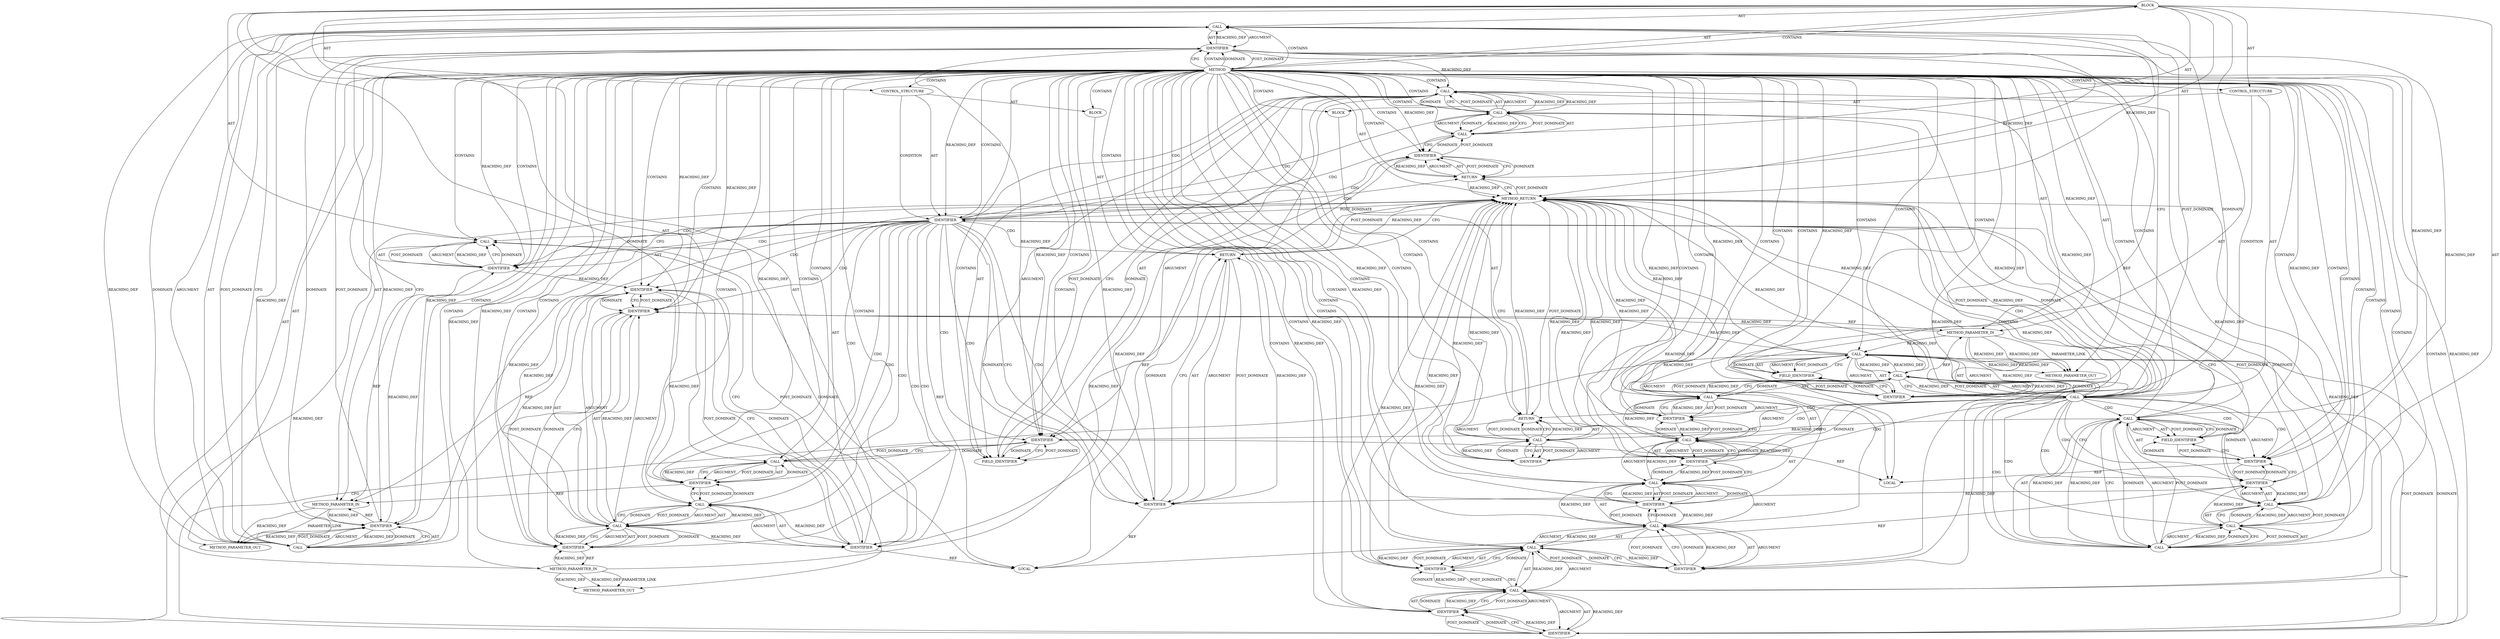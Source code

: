 digraph {
  13996 [label=BLOCK ORDER=4 ARGUMENT_INDEX=-1 CODE="{
	struct tls_context *tls_ctx = tls_get_ctx(sk);
	int ret;

	if (msg->msg_flags & ~(MSG_MORE | MSG_DONTWAIT | MSG_NOSIGNAL |
			       MSG_CMSG_COMPAT | MSG_SPLICE_PAGES | MSG_EOR |
			       MSG_SENDPAGE_NOPOLICY))
		return -EOPNOTSUPP;

	ret = mutex_lock_interruptible(&tls_ctx->tx_lock);
	if (ret)
		return ret;
	lock_sock(sk);
	ret = tls_sw_sendmsg_locked(sk, msg, size);
	release_sock(sk);
	mutex_unlock(&tls_ctx->tx_lock);
	return ret;
}" COLUMN_NUMBER=1 LINE_NUMBER=1227 TYPE_FULL_NAME="void"]
  14050 [label=CALL ORDER=1 ARGUMENT_INDEX=1 CODE="tls_ctx->tx_lock" COLUMN_NUMBER=16 METHOD_FULL_NAME="<operator>.indirectFieldAccess" LINE_NUMBER=1242 TYPE_FULL_NAME="<empty>" DISPATCH_TYPE="STATIC_DISPATCH" SIGNATURE="" NAME="<operator>.indirectFieldAccess"]
  21623 [label=METHOD_PARAMETER_OUT ORDER=2 CODE="struct msghdr *msg" IS_VARIADIC=false COLUMN_NUMBER=37 LINE_NUMBER=1226 TYPE_FULL_NAME="msghdr*" EVALUATION_STRATEGY="BY_VALUE" INDEX=2 NAME="msg"]
  14022 [label=BLOCK ORDER=2 ARGUMENT_INDEX=-1 CODE="<empty>" COLUMN_NUMBER=3 LINE_NUMBER=1234 TYPE_FULL_NAME="void"]
  14030 [label=CALL ORDER=1 ARGUMENT_INDEX=1 CODE="tls_ctx->tx_lock" COLUMN_NUMBER=34 METHOD_FULL_NAME="<operator>.indirectFieldAccess" LINE_NUMBER=1236 TYPE_FULL_NAME="<empty>" DISPATCH_TYPE="STATIC_DISPATCH" SIGNATURE="" NAME="<operator>.indirectFieldAccess"]
  21622 [label=METHOD_PARAMETER_OUT ORDER=1 CODE="struct sock *sk" IS_VARIADIC=false COLUMN_NUMBER=20 LINE_NUMBER=1226 TYPE_FULL_NAME="sock*" EVALUATION_STRATEGY="BY_VALUE" INDEX=1 NAME="sk"]
  14039 [label=IDENTIFIER ORDER=1 ARGUMENT_INDEX=1 CODE="sk" COLUMN_NUMBER=12 LINE_NUMBER=1239 TYPE_FULL_NAME="sock*" NAME="sk"]
  14054 [label=IDENTIFIER ORDER=1 ARGUMENT_INDEX=-1 CODE="ret" COLUMN_NUMBER=9 LINE_NUMBER=1243 TYPE_FULL_NAME="int" NAME="ret"]
  14049 [label=CALL ORDER=1 ARGUMENT_INDEX=1 CODE="&tls_ctx->tx_lock" COLUMN_NUMBER=15 METHOD_FULL_NAME="<operator>.addressOf" LINE_NUMBER=1242 TYPE_FULL_NAME="<empty>" DISPATCH_TYPE="STATIC_DISPATCH" SIGNATURE="" NAME="<operator>.addressOf"]
  14016 [label=IDENTIFIER ORDER=2 ARGUMENT_INDEX=2 CODE="MSG_DONTWAIT" COLUMN_NUMBER=36 LINE_NUMBER=1231 TYPE_FULL_NAME="ANY" NAME="MSG_DONTWAIT"]
  14044 [label=IDENTIFIER ORDER=2 ARGUMENT_INDEX=2 CODE="msg" COLUMN_NUMBER=34 LINE_NUMBER=1240 TYPE_FULL_NAME="msghdr*" NAME="msg"]
  14036 [label=RETURN ORDER=1 ARGUMENT_INDEX=1 CODE="return ret;" COLUMN_NUMBER=3 LINE_NUMBER=1238]
  14035 [label=BLOCK ORDER=2 ARGUMENT_INDEX=-1 CODE="<empty>" COLUMN_NUMBER=3 LINE_NUMBER=1238 TYPE_FULL_NAME="void"]
  13999 [label=IDENTIFIER ORDER=1 ARGUMENT_INDEX=1 CODE="tls_ctx" COLUMN_NUMBER=22 LINE_NUMBER=1228 TYPE_FULL_NAME="tls_context*" NAME="tls_ctx"]
  14002 [label=LOCAL ORDER=3 CODE="int ret" COLUMN_NUMBER=6 LINE_NUMBER=1229 TYPE_FULL_NAME="int" NAME="ret"]
  14025 [label=IDENTIFIER ORDER=1 ARGUMENT_INDEX=1 CODE="EOPNOTSUPP" COLUMN_NUMBER=11 LINE_NUMBER=1234 TYPE_FULL_NAME="ANY" NAME="EOPNOTSUPP"]
  14017 [label=IDENTIFIER ORDER=2 ARGUMENT_INDEX=2 CODE="MSG_NOSIGNAL" COLUMN_NUMBER=51 LINE_NUMBER=1231 TYPE_FULL_NAME="ANY" NAME="MSG_NOSIGNAL"]
  13998 [label=CALL ORDER=2 ARGUMENT_INDEX=-1 CODE="*tls_ctx = tls_get_ctx(sk)" COLUMN_NUMBER=21 METHOD_FULL_NAME="<operator>.assignment" LINE_NUMBER=1228 TYPE_FULL_NAME="<empty>" DISPATCH_TYPE="STATIC_DISPATCH" SIGNATURE="" NAME="<operator>.assignment"]
  14033 [label=CONTROL_STRUCTURE CONTROL_STRUCTURE_TYPE="IF" ORDER=6 PARSER_TYPE_NAME="CASTIfStatement" ARGUMENT_INDEX=-1 CODE="if (ret)" COLUMN_NUMBER=2 LINE_NUMBER=1237]
  14037 [label=IDENTIFIER ORDER=1 ARGUMENT_INDEX=-1 CODE="ret" COLUMN_NUMBER=10 LINE_NUMBER=1238 TYPE_FULL_NAME="int" NAME="ret"]
  14028 [label=CALL ORDER=2 ARGUMENT_INDEX=2 CODE="mutex_lock_interruptible(&tls_ctx->tx_lock)" COLUMN_NUMBER=8 METHOD_FULL_NAME="mutex_lock_interruptible" LINE_NUMBER=1236 TYPE_FULL_NAME="<empty>" DISPATCH_TYPE="STATIC_DISPATCH" SIGNATURE="" NAME="mutex_lock_interruptible"]
  14031 [label=IDENTIFIER ORDER=1 ARGUMENT_INDEX=1 CODE="tls_ctx" COLUMN_NUMBER=34 LINE_NUMBER=1236 TYPE_FULL_NAME="tls_context*" NAME="tls_ctx"]
  21624 [label=METHOD_PARAMETER_OUT ORDER=3 CODE="size_t size" IS_VARIADIC=false COLUMN_NUMBER=57 LINE_NUMBER=1226 TYPE_FULL_NAME="size_t" EVALUATION_STRATEGY="BY_VALUE" INDEX=3 NAME="size"]
  13993 [label=METHOD_PARAMETER_IN ORDER=1 CODE="struct sock *sk" IS_VARIADIC=false COLUMN_NUMBER=20 LINE_NUMBER=1226 TYPE_FULL_NAME="sock*" EVALUATION_STRATEGY="BY_VALUE" INDEX=1 NAME="sk"]
  14023 [label=RETURN ORDER=1 ARGUMENT_INDEX=1 CODE="return -EOPNOTSUPP;" COLUMN_NUMBER=3 LINE_NUMBER=1234]
  14007 [label=FIELD_IDENTIFIER ORDER=2 ARGUMENT_INDEX=2 CODE="msg_flags" COLUMN_NUMBER=6 LINE_NUMBER=1231 CANONICAL_NAME="msg_flags"]
  14014 [label=CALL ORDER=1 ARGUMENT_INDEX=1 CODE="MSG_MORE | MSG_DONTWAIT" COLUMN_NUMBER=25 METHOD_FULL_NAME="<operator>.or" LINE_NUMBER=1231 TYPE_FULL_NAME="<empty>" DISPATCH_TYPE="STATIC_DISPATCH" SIGNATURE="" NAME="<operator>.or"]
  14006 [label=IDENTIFIER ORDER=1 ARGUMENT_INDEX=1 CODE="msg" COLUMN_NUMBER=6 LINE_NUMBER=1231 TYPE_FULL_NAME="msghdr*" NAME="msg"]
  14021 [label=IDENTIFIER ORDER=2 ARGUMENT_INDEX=2 CODE="MSG_SENDPAGE_NOPOLICY" COLUMN_NUMBER=11 LINE_NUMBER=1233 TYPE_FULL_NAME="ANY" NAME="MSG_SENDPAGE_NOPOLICY"]
  14047 [label=IDENTIFIER ORDER=1 ARGUMENT_INDEX=1 CODE="sk" COLUMN_NUMBER=15 LINE_NUMBER=1241 TYPE_FULL_NAME="sock*" NAME="sk"]
  14000 [label=CALL ORDER=2 ARGUMENT_INDEX=2 CODE="tls_get_ctx(sk)" COLUMN_NUMBER=32 METHOD_FULL_NAME="tls_get_ctx" LINE_NUMBER=1228 TYPE_FULL_NAME="<empty>" DISPATCH_TYPE="STATIC_DISPATCH" SIGNATURE="" NAME="tls_get_ctx"]
  14051 [label=IDENTIFIER ORDER=1 ARGUMENT_INDEX=1 CODE="tls_ctx" COLUMN_NUMBER=16 LINE_NUMBER=1242 TYPE_FULL_NAME="tls_context*" NAME="tls_ctx"]
  14001 [label=IDENTIFIER ORDER=1 ARGUMENT_INDEX=1 CODE="sk" COLUMN_NUMBER=44 LINE_NUMBER=1228 TYPE_FULL_NAME="sock*" NAME="sk"]
  14003 [label=CONTROL_STRUCTURE CONTROL_STRUCTURE_TYPE="IF" ORDER=4 PARSER_TYPE_NAME="CASTIfStatement" ARGUMENT_INDEX=-1 CODE="if (msg->msg_flags & ~(MSG_MORE | MSG_DONTWAIT | MSG_NOSIGNAL |
			       MSG_CMSG_COMPAT | MSG_SPLICE_PAGES | MSG_EOR |
			       MSG_SENDPAGE_NOPOLICY))" COLUMN_NUMBER=2 LINE_NUMBER=1231]
  14013 [label=CALL ORDER=1 ARGUMENT_INDEX=1 CODE="MSG_MORE | MSG_DONTWAIT | MSG_NOSIGNAL" COLUMN_NUMBER=25 METHOD_FULL_NAME="<operator>.or" LINE_NUMBER=1231 TYPE_FULL_NAME="<empty>" DISPATCH_TYPE="STATIC_DISPATCH" SIGNATURE="" NAME="<operator>.or"]
  14011 [label=CALL ORDER=1 ARGUMENT_INDEX=1 CODE="MSG_MORE | MSG_DONTWAIT | MSG_NOSIGNAL |
			       MSG_CMSG_COMPAT | MSG_SPLICE_PAGES" COLUMN_NUMBER=25 METHOD_FULL_NAME="<operator>.or" LINE_NUMBER=1231 TYPE_FULL_NAME="<empty>" DISPATCH_TYPE="STATIC_DISPATCH" SIGNATURE="" NAME="<operator>.or"]
  14019 [label=IDENTIFIER ORDER=2 ARGUMENT_INDEX=2 CODE="MSG_SPLICE_PAGES" COLUMN_NUMBER=29 LINE_NUMBER=1232 TYPE_FULL_NAME="ANY" NAME="MSG_SPLICE_PAGES"]
  13994 [label=METHOD_PARAMETER_IN ORDER=2 CODE="struct msghdr *msg" IS_VARIADIC=false COLUMN_NUMBER=37 LINE_NUMBER=1226 TYPE_FULL_NAME="msghdr*" EVALUATION_STRATEGY="BY_VALUE" INDEX=2 NAME="msg"]
  14027 [label=IDENTIFIER ORDER=1 ARGUMENT_INDEX=1 CODE="ret" COLUMN_NUMBER=2 LINE_NUMBER=1236 TYPE_FULL_NAME="int" NAME="ret"]
  14034 [label=IDENTIFIER ORDER=1 ARGUMENT_INDEX=-1 CODE="ret" COLUMN_NUMBER=6 LINE_NUMBER=1237 TYPE_FULL_NAME="int" NAME="ret"]
  14024 [label=CALL ORDER=1 ARGUMENT_INDEX=-1 CODE="-EOPNOTSUPP" COLUMN_NUMBER=10 METHOD_FULL_NAME="<operator>.minus" LINE_NUMBER=1234 TYPE_FULL_NAME="<empty>" DISPATCH_TYPE="STATIC_DISPATCH" SIGNATURE="" NAME="<operator>.minus"]
  14042 [label=CALL ORDER=2 ARGUMENT_INDEX=2 CODE="tls_sw_sendmsg_locked(sk, msg, size)" COLUMN_NUMBER=8 METHOD_FULL_NAME="tls_sw_sendmsg_locked" LINE_NUMBER=1240 TYPE_FULL_NAME="<empty>" DISPATCH_TYPE="STATIC_DISPATCH" SIGNATURE="" NAME="tls_sw_sendmsg_locked"]
  14053 [label=RETURN ORDER=11 ARGUMENT_INDEX=-1 CODE="return ret;" COLUMN_NUMBER=2 LINE_NUMBER=1243]
  14048 [label=CALL ORDER=10 ARGUMENT_INDEX=-1 CODE="mutex_unlock(&tls_ctx->tx_lock)" COLUMN_NUMBER=2 METHOD_FULL_NAME="mutex_unlock" LINE_NUMBER=1242 TYPE_FULL_NAME="<empty>" DISPATCH_TYPE="STATIC_DISPATCH" SIGNATURE="" NAME="mutex_unlock"]
  13995 [label=METHOD_PARAMETER_IN ORDER=3 CODE="size_t size" IS_VARIADIC=false COLUMN_NUMBER=57 LINE_NUMBER=1226 TYPE_FULL_NAME="size_t" EVALUATION_STRATEGY="BY_VALUE" INDEX=3 NAME="size"]
  14018 [label=IDENTIFIER ORDER=2 ARGUMENT_INDEX=2 CODE="MSG_CMSG_COMPAT" COLUMN_NUMBER=11 LINE_NUMBER=1232 TYPE_FULL_NAME="ANY" NAME="MSG_CMSG_COMPAT"]
  14026 [label=CALL ORDER=5 ARGUMENT_INDEX=-1 CODE="ret = mutex_lock_interruptible(&tls_ctx->tx_lock)" COLUMN_NUMBER=2 METHOD_FULL_NAME="<operator>.assignment" LINE_NUMBER=1236 TYPE_FULL_NAME="<empty>" DISPATCH_TYPE="STATIC_DISPATCH" SIGNATURE="" NAME="<operator>.assignment"]
  14045 [label=IDENTIFIER ORDER=3 ARGUMENT_INDEX=3 CODE="size" COLUMN_NUMBER=39 LINE_NUMBER=1240 TYPE_FULL_NAME="size_t" NAME="size"]
  14055 [label=METHOD_RETURN ORDER=5 CODE="RET" COLUMN_NUMBER=1 LINE_NUMBER=1226 TYPE_FULL_NAME="int" EVALUATION_STRATEGY="BY_VALUE"]
  14020 [label=IDENTIFIER ORDER=2 ARGUMENT_INDEX=2 CODE="MSG_EOR" COLUMN_NUMBER=48 LINE_NUMBER=1232 TYPE_FULL_NAME="ANY" NAME="MSG_EOR"]
  14041 [label=IDENTIFIER ORDER=1 ARGUMENT_INDEX=1 CODE="ret" COLUMN_NUMBER=2 LINE_NUMBER=1240 TYPE_FULL_NAME="int" NAME="ret"]
  14004 [label=CALL ORDER=1 ARGUMENT_INDEX=-1 CODE="msg->msg_flags & ~(MSG_MORE | MSG_DONTWAIT | MSG_NOSIGNAL |
			       MSG_CMSG_COMPAT | MSG_SPLICE_PAGES | MSG_EOR |
			       MSG_SENDPAGE_NOPOLICY)" COLUMN_NUMBER=6 METHOD_FULL_NAME="<operator>.and" LINE_NUMBER=1231 TYPE_FULL_NAME="<empty>" DISPATCH_TYPE="STATIC_DISPATCH" SIGNATURE="" NAME="<operator>.and"]
  14040 [label=CALL ORDER=8 ARGUMENT_INDEX=-1 CODE="ret = tls_sw_sendmsg_locked(sk, msg, size)" COLUMN_NUMBER=2 METHOD_FULL_NAME="<operator>.assignment" LINE_NUMBER=1240 TYPE_FULL_NAME="<empty>" DISPATCH_TYPE="STATIC_DISPATCH" SIGNATURE="" NAME="<operator>.assignment"]
  14046 [label=CALL ORDER=9 ARGUMENT_INDEX=-1 CODE="release_sock(sk)" COLUMN_NUMBER=2 METHOD_FULL_NAME="release_sock" LINE_NUMBER=1241 TYPE_FULL_NAME="<empty>" DISPATCH_TYPE="STATIC_DISPATCH" SIGNATURE="" NAME="release_sock"]
  14015 [label=IDENTIFIER ORDER=1 ARGUMENT_INDEX=1 CODE="MSG_MORE" COLUMN_NUMBER=25 LINE_NUMBER=1231 TYPE_FULL_NAME="ANY" NAME="MSG_MORE"]
  14043 [label=IDENTIFIER ORDER=1 ARGUMENT_INDEX=1 CODE="sk" COLUMN_NUMBER=30 LINE_NUMBER=1240 TYPE_FULL_NAME="sock*" NAME="sk"]
  13992 [label=METHOD COLUMN_NUMBER=1 LINE_NUMBER=1226 COLUMN_NUMBER_END=1 IS_EXTERNAL=false SIGNATURE="int tls_sw_sendmsg (sock*,msghdr*,size_t)" NAME="tls_sw_sendmsg" AST_PARENT_TYPE="TYPE_DECL" AST_PARENT_FULL_NAME="tls_sw.c:<global>" ORDER=28 CODE="int tls_sw_sendmsg(struct sock *sk, struct msghdr *msg, size_t size)
{
	struct tls_context *tls_ctx = tls_get_ctx(sk);
	int ret;

	if (msg->msg_flags & ~(MSG_MORE | MSG_DONTWAIT | MSG_NOSIGNAL |
			       MSG_CMSG_COMPAT | MSG_SPLICE_PAGES | MSG_EOR |
			       MSG_SENDPAGE_NOPOLICY))
		return -EOPNOTSUPP;

	ret = mutex_lock_interruptible(&tls_ctx->tx_lock);
	if (ret)
		return ret;
	lock_sock(sk);
	ret = tls_sw_sendmsg_locked(sk, msg, size);
	release_sock(sk);
	mutex_unlock(&tls_ctx->tx_lock);
	return ret;
}" FULL_NAME="tls_sw_sendmsg" LINE_NUMBER_END=1244 FILENAME="tls_sw.c"]
  14005 [label=CALL ORDER=1 ARGUMENT_INDEX=1 CODE="msg->msg_flags" COLUMN_NUMBER=6 METHOD_FULL_NAME="<operator>.indirectFieldAccess" LINE_NUMBER=1231 TYPE_FULL_NAME="<empty>" DISPATCH_TYPE="STATIC_DISPATCH" SIGNATURE="" NAME="<operator>.indirectFieldAccess"]
  14008 [label=CALL ORDER=2 ARGUMENT_INDEX=2 CODE="~(MSG_MORE | MSG_DONTWAIT | MSG_NOSIGNAL |
			       MSG_CMSG_COMPAT | MSG_SPLICE_PAGES | MSG_EOR |
			       MSG_SENDPAGE_NOPOLICY)" COLUMN_NUMBER=23 METHOD_FULL_NAME="<operator>.not" LINE_NUMBER=1231 TYPE_FULL_NAME="<empty>" DISPATCH_TYPE="STATIC_DISPATCH" SIGNATURE="" NAME="<operator>.not"]
  13997 [label=LOCAL ORDER=1 CODE="struct tls_context* tls_ctx" COLUMN_NUMBER=21 LINE_NUMBER=1228 TYPE_FULL_NAME="tls_context*" NAME="tls_ctx"]
  14009 [label=CALL ORDER=1 ARGUMENT_INDEX=1 CODE="MSG_MORE | MSG_DONTWAIT | MSG_NOSIGNAL |
			       MSG_CMSG_COMPAT | MSG_SPLICE_PAGES | MSG_EOR |
			       MSG_SENDPAGE_NOPOLICY" COLUMN_NUMBER=25 METHOD_FULL_NAME="<operator>.or" LINE_NUMBER=1231 TYPE_FULL_NAME="<empty>" DISPATCH_TYPE="STATIC_DISPATCH" SIGNATURE="" NAME="<operator>.or"]
  14052 [label=FIELD_IDENTIFIER ORDER=2 ARGUMENT_INDEX=2 CODE="tx_lock" COLUMN_NUMBER=16 LINE_NUMBER=1242 CANONICAL_NAME="tx_lock"]
  14029 [label=CALL ORDER=1 ARGUMENT_INDEX=1 CODE="&tls_ctx->tx_lock" COLUMN_NUMBER=33 METHOD_FULL_NAME="<operator>.addressOf" LINE_NUMBER=1236 TYPE_FULL_NAME="<empty>" DISPATCH_TYPE="STATIC_DISPATCH" SIGNATURE="" NAME="<operator>.addressOf"]
  14012 [label=CALL ORDER=1 ARGUMENT_INDEX=1 CODE="MSG_MORE | MSG_DONTWAIT | MSG_NOSIGNAL |
			       MSG_CMSG_COMPAT" COLUMN_NUMBER=25 METHOD_FULL_NAME="<operator>.or" LINE_NUMBER=1231 TYPE_FULL_NAME="<empty>" DISPATCH_TYPE="STATIC_DISPATCH" SIGNATURE="" NAME="<operator>.or"]
  14038 [label=CALL ORDER=7 ARGUMENT_INDEX=-1 CODE="lock_sock(sk)" COLUMN_NUMBER=2 METHOD_FULL_NAME="lock_sock" LINE_NUMBER=1239 TYPE_FULL_NAME="<empty>" DISPATCH_TYPE="STATIC_DISPATCH" SIGNATURE="" NAME="lock_sock"]
  14010 [label=CALL ORDER=1 ARGUMENT_INDEX=1 CODE="MSG_MORE | MSG_DONTWAIT | MSG_NOSIGNAL |
			       MSG_CMSG_COMPAT | MSG_SPLICE_PAGES | MSG_EOR" COLUMN_NUMBER=25 METHOD_FULL_NAME="<operator>.or" LINE_NUMBER=1231 TYPE_FULL_NAME="<empty>" DISPATCH_TYPE="STATIC_DISPATCH" SIGNATURE="" NAME="<operator>.or"]
  14032 [label=FIELD_IDENTIFIER ORDER=2 ARGUMENT_INDEX=2 CODE="tx_lock" COLUMN_NUMBER=34 LINE_NUMBER=1236 CANONICAL_NAME="tx_lock"]
  14026 -> 14028 [label=AST ]
  14004 -> 14023 [label=CDG ]
  14005 -> 14004 [label=REACHING_DEF VARIABLE="msg->msg_flags"]
  13999 -> 13997 [label=REF ]
  13992 -> 14034 [label=CONTAINS ]
  14039 -> 14038 [label=REACHING_DEF VARIABLE="sk"]
  14046 -> 14047 [label=ARGUMENT ]
  13992 -> 13994 [label=REACHING_DEF VARIABLE=""]
  14012 -> 14013 [label=ARGUMENT ]
  14026 -> 14034 [label=DOMINATE ]
  14004 -> 14025 [label=CFG ]
  14045 -> 14042 [label=DOMINATE ]
  14030 -> 14029 [label=REACHING_DEF VARIABLE="tls_ctx->tx_lock"]
  14030 -> 14029 [label=REACHING_DEF VARIABLE="tls_ctx->tx_lock"]
  13999 -> 14030 [label=REACHING_DEF VARIABLE="tls_ctx"]
  14055 -> 14004 [label=POST_DOMINATE ]
  14033 -> 14034 [label=CONDITION ]
  14012 -> 14011 [label=REACHING_DEF VARIABLE="MSG_MORE | MSG_DONTWAIT | MSG_NOSIGNAL |
			       MSG_CMSG_COMPAT"]
  13992 -> 14047 [label=REACHING_DEF VARIABLE=""]
  14047 -> 14040 [label=POST_DOMINATE ]
  14037 -> 14036 [label=REACHING_DEF VARIABLE="ret"]
  14045 -> 13995 [label=REF ]
  13992 -> 14006 [label=CONTAINS ]
  13992 -> 14042 [label=CONTAINS ]
  14014 -> 14015 [label=ARGUMENT ]
  14023 -> 14024 [label=AST ]
  14041 -> 14043 [label=CFG ]
  13992 -> 14044 [label=CONTAINS ]
  14042 -> 14043 [label=AST ]
  14008 -> 14005 [label=REACHING_DEF VARIABLE="~(MSG_MORE | MSG_DONTWAIT | MSG_NOSIGNAL |
			       MSG_CMSG_COMPAT | MSG_SPLICE_PAGES | MSG_EOR |
			       MSG_SENDPAGE_NOPOLICY)"]
  14018 -> 14055 [label=REACHING_DEF VARIABLE="MSG_CMSG_COMPAT"]
  14034 -> 14054 [label=CDG ]
  13998 -> 13999 [label=ARGUMENT ]
  14030 -> 14032 [label=ARGUMENT ]
  13999 -> 13992 [label=POST_DOMINATE ]
  14004 -> 14024 [label=CDG ]
  14041 -> 14054 [label=REACHING_DEF VARIABLE="ret"]
  14010 -> 14055 [label=REACHING_DEF VARIABLE="MSG_MORE | MSG_DONTWAIT | MSG_NOSIGNAL |
			       MSG_CMSG_COMPAT | MSG_SPLICE_PAGES | MSG_EOR"]
  14053 -> 14054 [label=ARGUMENT ]
  14010 -> 14020 [label=AST ]
  14042 -> 14045 [label=ARGUMENT ]
  14012 -> 14013 [label=AST ]
  14027 -> 14002 [label=REF ]
  14004 -> 14055 [label=REACHING_DEF VARIABLE="msg->msg_flags & ~(MSG_MORE | MSG_DONTWAIT | MSG_NOSIGNAL |
			       MSG_CMSG_COMPAT | MSG_SPLICE_PAGES | MSG_EOR |
			       MSG_SENDPAGE_NOPOLICY)"]
  14030 -> 14031 [label=AST ]
  13992 -> 14048 [label=CONTAINS ]
  14034 -> 14048 [label=CDG ]
  14003 -> 14004 [label=CONDITION ]
  13996 -> 13998 [label=AST ]
  14000 -> 13999 [label=REACHING_DEF VARIABLE="tls_get_ctx(sk)"]
  14030 -> 14031 [label=ARGUMENT ]
  14009 -> 14055 [label=REACHING_DEF VARIABLE="MSG_MORE | MSG_DONTWAIT | MSG_NOSIGNAL |
			       MSG_CMSG_COMPAT | MSG_SPLICE_PAGES | MSG_EOR |
			       MSG_SENDPAGE_NOPOLICY"]
  14005 -> 14006 [label=ARGUMENT ]
  14010 -> 14021 [label=CFG ]
  13992 -> 14018 [label=REACHING_DEF VARIABLE=""]
  13992 -> 14037 [label=CONTAINS ]
  14028 -> 14029 [label=POST_DOMINATE ]
  14024 -> 14023 [label=DOMINATE ]
  14045 -> 14042 [label=REACHING_DEF VARIABLE="size"]
  14004 -> 14025 [label=DOMINATE ]
  14004 -> 14055 [label=DOMINATE ]
  14017 -> 14013 [label=CFG ]
  13992 -> 14015 [label=CONTAINS ]
  14001 -> 14000 [label=CFG ]
  14019 -> 14012 [label=REACHING_DEF VARIABLE="MSG_SPLICE_PAGES"]
  14043 -> 14044 [label=DOMINATE ]
  13992 -> 14040 [label=CONTAINS ]
  14005 -> 14015 [label=CFG ]
  13994 -> 14005 [label=REACHING_DEF VARIABLE="msg"]
  14027 -> 14037 [label=REACHING_DEF VARIABLE="ret"]
  14034 -> 14041 [label=CDG ]
  14030 -> 14051 [label=REACHING_DEF VARIABLE="tls_ctx->tx_lock"]
  14019 -> 14055 [label=REACHING_DEF VARIABLE="MSG_SPLICE_PAGES"]
  14024 -> 14055 [label=REACHING_DEF VARIABLE="-EOPNOTSUPP"]
  13992 -> 14019 [label=CONTAINS ]
  13992 -> 14031 [label=REACHING_DEF VARIABLE=""]
  14024 -> 14023 [label=CFG ]
  14046 -> 14051 [label=CFG ]
  14008 -> 14004 [label=DOMINATE ]
  13996 -> 14053 [label=AST ]
  14003 -> 14022 [label=AST ]
  14001 -> 21622 [label=REACHING_DEF VARIABLE="sk"]
  13992 -> 14003 [label=CONTAINS ]
  14000 -> 14001 [label=AST ]
  14053 -> 14055 [label=REACHING_DEF VARIABLE="<RET>"]
  14049 -> 14050 [label=POST_DOMINATE ]
  14034 -> 14002 [label=REF ]
  14016 -> 14055 [label=REACHING_DEF VARIABLE="MSG_DONTWAIT"]
  14037 -> 14036 [label=DOMINATE ]
  14055 -> 14023 [label=POST_DOMINATE ]
  14017 -> 14014 [label=REACHING_DEF VARIABLE="MSG_NOSIGNAL"]
  13999 -> 14001 [label=CFG ]
  14021 -> 14010 [label=REACHING_DEF VARIABLE="MSG_SENDPAGE_NOPOLICY"]
  13992 -> 13999 [label=CFG ]
  14026 -> 14034 [label=CFG ]
  14050 -> 14049 [label=REACHING_DEF VARIABLE="tls_ctx->tx_lock"]
  14050 -> 14049 [label=REACHING_DEF VARIABLE="tls_ctx->tx_lock"]
  13992 -> 14020 [label=REACHING_DEF VARIABLE=""]
  14011 -> 14019 [label=AST ]
  13992 -> 14001 [label=REACHING_DEF VARIABLE=""]
  14034 -> 14037 [label=DOMINATE ]
  14008 -> 14009 [label=AST ]
  13992 -> 14053 [label=CONTAINS ]
  14009 -> 14010 [label=ARGUMENT ]
  14004 -> 14025 [label=CDG ]
  14034 -> 14053 [label=CDG ]
  14018 -> 14013 [label=REACHING_DEF VARIABLE="MSG_CMSG_COMPAT"]
  14049 -> 14050 [label=AST ]
  14026 -> 14027 [label=ARGUMENT ]
  14000 -> 14001 [label=POST_DOMINATE ]
  14010 -> 14009 [label=REACHING_DEF VARIABLE="MSG_MORE | MSG_DONTWAIT | MSG_NOSIGNAL |
			       MSG_CMSG_COMPAT | MSG_SPLICE_PAGES | MSG_EOR"]
  14042 -> 14040 [label=REACHING_DEF VARIABLE="tls_sw_sendmsg_locked(sk, msg, size)"]
  14008 -> 14004 [label=REACHING_DEF VARIABLE="~(MSG_MORE | MSG_DONTWAIT | MSG_NOSIGNAL |
			       MSG_CMSG_COMPAT | MSG_SPLICE_PAGES | MSG_EOR |
			       MSG_SENDPAGE_NOPOLICY)"]
  14040 -> 14042 [label=POST_DOMINATE ]
  14053 -> 14054 [label=AST ]
  13996 -> 14046 [label=AST ]
  13992 -> 14006 [label=REACHING_DEF VARIABLE=""]
  13992 -> 14028 [label=CONTAINS ]
  14001 -> 13993 [label=REF ]
  14034 -> 14051 [label=CDG ]
  13992 -> 14009 [label=CONTAINS ]
  14040 -> 14041 [label=AST ]
  14044 -> 14043 [label=POST_DOMINATE ]
  14050 -> 14049 [label=DOMINATE ]
  14034 -> 14043 [label=CDG ]
  14017 -> 14013 [label=DOMINATE ]
  14015 -> 14016 [label=DOMINATE ]
  13992 -> 13995 [label=AST ]
  13993 -> 14001 [label=REACHING_DEF VARIABLE="sk"]
  14027 -> 14026 [label=REACHING_DEF VARIABLE="ret"]
  14038 -> 14041 [label=DOMINATE ]
  14026 -> 14028 [label=ARGUMENT ]
  14034 -> 14037 [label=CFG ]
  14034 -> 14026 [label=POST_DOMINATE ]
  13992 -> 14014 [label=CONTAINS ]
  14005 -> 14007 [label=AST ]
  13992 -> 14043 [label=CONTAINS ]
  13992 -> 14046 [label=CONTAINS ]
  14034 -> 14036 [label=CDG ]
  13992 -> 14016 [label=CONTAINS ]
  14046 -> 14051 [label=DOMINATE ]
  13992 -> 14039 [label=REACHING_DEF VARIABLE=""]
  14036 -> 14037 [label=AST ]
  14038 -> 14041 [label=CFG ]
  14020 -> 14011 [label=REACHING_DEF VARIABLE="MSG_EOR"]
  14030 -> 14050 [label=REACHING_DEF VARIABLE="tls_ctx->tx_lock"]
  13999 -> 14051 [label=REACHING_DEF VARIABLE="tls_ctx"]
  14048 -> 14054 [label=CFG ]
  14039 -> 14038 [label=CFG ]
  14051 -> 14046 [label=POST_DOMINATE ]
  14032 -> 14030 [label=CFG ]
  14049 -> 14050 [label=ARGUMENT ]
  14000 -> 14055 [label=REACHING_DEF VARIABLE="tls_get_ctx(sk)"]
  14040 -> 14042 [label=ARGUMENT ]
  14034 -> 14046 [label=CDG ]
  14034 -> 14044 [label=CDG ]
  13996 -> 14040 [label=AST ]
  14012 -> 14018 [label=AST ]
  14000 -> 13998 [label=CFG ]
  14012 -> 14018 [label=ARGUMENT ]
  13992 -> 14029 [label=CONTAINS ]
  14004 -> 14005 [label=AST ]
  14012 -> 14018 [label=POST_DOMINATE ]
  14013 -> 14018 [label=DOMINATE ]
  14004 -> 14026 [label=CDG ]
  14042 -> 14045 [label=AST ]
  14030 -> 14029 [label=CFG ]
  14043 -> 14041 [label=POST_DOMINATE ]
  13992 -> 14008 [label=CONTAINS ]
  14045 -> 14042 [label=CFG ]
  14014 -> 14017 [label=CFG ]
  14054 -> 14002 [label=REF ]
  14021 -> 14010 [label=POST_DOMINATE ]
  14008 -> 14009 [label=ARGUMENT ]
  14016 -> 14015 [label=REACHING_DEF VARIABLE="MSG_DONTWAIT"]
  13992 -> 14033 [label=CONTAINS ]
  14020 -> 14010 [label=CFG ]
  14016 -> 14014 [label=DOMINATE ]
  13992 -> 14017 [label=REACHING_DEF VARIABLE=""]
  14004 -> 14008 [label=POST_DOMINATE ]
  13999 -> 13998 [label=REACHING_DEF VARIABLE="tls_ctx"]
  13992 -> 14054 [label=REACHING_DEF VARIABLE=""]
  13992 -> 13998 [label=CONTAINS ]
  14042 -> 14044 [label=ARGUMENT ]
  14010 -> 14011 [label=AST ]
  14047 -> 14046 [label=DOMINATE ]
  14001 -> 14039 [label=REACHING_DEF VARIABLE="sk"]
  14023 -> 14055 [label=CFG ]
  14040 -> 14041 [label=ARGUMENT ]
  13992 -> 14044 [label=REACHING_DEF VARIABLE=""]
  14007 -> 14005 [label=CFG ]
  14034 -> 14040 [label=CDG ]
  14031 -> 14032 [label=CFG ]
  14014 -> 14016 [label=POST_DOMINATE ]
  14000 -> 13998 [label=REACHING_DEF VARIABLE="tls_get_ctx(sk)"]
  14004 -> 14027 [label=CFG ]
  14005 -> 21623 [label=REACHING_DEF VARIABLE="msg->msg_flags"]
  13992 -> 13999 [label=CONTAINS ]
  14020 -> 14010 [label=DOMINATE ]
  13995 -> 14045 [label=REACHING_DEF VARIABLE="size"]
  14006 -> 13994 [label=REF ]
  14041 -> 14040 [label=REACHING_DEF VARIABLE="ret"]
  14012 -> 14055 [label=REACHING_DEF VARIABLE="MSG_MORE | MSG_DONTWAIT | MSG_NOSIGNAL |
			       MSG_CMSG_COMPAT"]
  14004 -> 14008 [label=AST ]
  14050 -> 14049 [label=CFG ]
  14020 -> 14011 [label=POST_DOMINATE ]
  14034 -> 14039 [label=DOMINATE ]
  14009 -> 14008 [label=REACHING_DEF VARIABLE="MSG_MORE | MSG_DONTWAIT | MSG_NOSIGNAL |
			       MSG_CMSG_COMPAT | MSG_SPLICE_PAGES | MSG_EOR |
			       MSG_SENDPAGE_NOPOLICY"]
  14025 -> 14024 [label=REACHING_DEF VARIABLE="EOPNOTSUPP"]
  14019 -> 14012 [label=POST_DOMINATE ]
  14055 -> 14053 [label=POST_DOMINATE ]
  14019 -> 14011 [label=DOMINATE ]
  14004 -> 14031 [label=CDG ]
  13992 -> 13999 [label=DOMINATE ]
  14051 -> 14052 [label=DOMINATE ]
  14028 -> 14026 [label=CFG ]
  14025 -> 14055 [label=REACHING_DEF VARIABLE="EOPNOTSUPP"]
  13992 -> 14026 [label=CONTAINS ]
  13994 -> 14055 [label=REACHING_DEF VARIABLE="msg"]
  14021 -> 14009 [label=DOMINATE ]
  14052 -> 14050 [label=CFG ]
  13992 -> 14049 [label=CONTAINS ]
  13999 -> 14055 [label=REACHING_DEF VARIABLE="tls_ctx"]
  14043 -> 14042 [label=REACHING_DEF VARIABLE="sk"]
  13992 -> 14022 [label=CONTAINS ]
  14034 -> 14049 [label=CDG ]
  14042 -> 14045 [label=POST_DOMINATE ]
  13994 -> 21623 [label=PARAMETER_LINK ]
  14004 -> 14028 [label=CDG ]
  14014 -> 14017 [label=DOMINATE ]
  13995 -> 21624 [label=REACHING_DEF VARIABLE="size"]
  13995 -> 21624 [label=REACHING_DEF VARIABLE="size"]
  14033 -> 14035 [label=AST ]
  13992 -> 14036 [label=CONTAINS ]
  13992 -> 14039 [label=CONTAINS ]
  13996 -> 14048 [label=AST ]
  14050 -> 14052 [label=AST ]
  14055 -> 14034 [label=POST_DOMINATE ]
  14018 -> 14012 [label=CFG ]
  14007 -> 14006 [label=POST_DOMINATE ]
  13992 -> 14020 [label=CONTAINS ]
  13992 -> 14013 [label=CONTAINS ]
  14043 -> 14047 [label=REACHING_DEF VARIABLE="sk"]
  13992 -> 14023 [label=CONTAINS ]
  14001 -> 13999 [label=POST_DOMINATE ]
  14015 -> 14016 [label=CFG ]
  14018 -> 14012 [label=DOMINATE ]
  13992 -> 14051 [label=CONTAINS ]
  14023 -> 14024 [label=ARGUMENT ]
  14036 -> 14037 [label=ARGUMENT ]
  14018 -> 14013 [label=POST_DOMINATE ]
  13999 -> 14031 [label=REACHING_DEF VARIABLE="tls_ctx"]
  14029 -> 14028 [label=REACHING_DEF VARIABLE="&tls_ctx->tx_lock"]
  13996 -> 13997 [label=AST ]
  14050 -> 14052 [label=ARGUMENT ]
  14008 -> 14009 [label=POST_DOMINATE ]
  14031 -> 14032 [label=DOMINATE ]
  14037 -> 14036 [label=CFG ]
  13992 -> 14010 [label=CONTAINS ]
  14009 -> 14010 [label=AST ]
  14034 -> 14039 [label=CFG ]
  13992 -> 14025 [label=REACHING_DEF VARIABLE=""]
  14005 -> 14015 [label=DOMINATE ]
  14017 -> 14014 [label=POST_DOMINATE ]
  14011 -> 14010 [label=REACHING_DEF VARIABLE="MSG_MORE | MSG_DONTWAIT | MSG_NOSIGNAL |
			       MSG_CMSG_COMPAT | MSG_SPLICE_PAGES"]
  14042 -> 14043 [label=ARGUMENT ]
  14036 -> 14055 [label=CFG ]
  14014 -> 14016 [label=ARGUMENT ]
  14054 -> 14048 [label=POST_DOMINATE ]
  14013 -> 14012 [label=REACHING_DEF VARIABLE="MSG_MORE | MSG_DONTWAIT | MSG_NOSIGNAL"]
  14054 -> 14053 [label=CFG ]
  14025 -> 14024 [label=DOMINATE ]
  14053 -> 14054 [label=POST_DOMINATE ]
  14019 -> 14011 [label=CFG ]
  13998 -> 14006 [label=DOMINATE ]
  14028 -> 14029 [label=AST ]
  13992 -> 13995 [label=REACHING_DEF VARIABLE=""]
  14014 -> 14055 [label=REACHING_DEF VARIABLE="MSG_MORE | MSG_DONTWAIT"]
  13992 -> 14032 [label=CONTAINS ]
  13993 -> 21622 [label=REACHING_DEF VARIABLE="sk"]
  14006 -> 13998 [label=POST_DOMINATE ]
  14001 -> 14055 [label=REACHING_DEF VARIABLE="sk"]
  13992 -> 14007 [label=CONTAINS ]
  14054 -> 14053 [label=DOMINATE ]
  14034 -> 14039 [label=CDG ]
  14009 -> 14008 [label=CFG ]
  13999 -> 14001 [label=DOMINATE ]
  14009 -> 14021 [label=AST ]
  14004 -> 14030 [label=CDG ]
  14046 -> 14047 [label=POST_DOMINATE ]
  13992 -> 14054 [label=CONTAINS ]
  13992 -> 14035 [label=CONTAINS ]
  14010 -> 14021 [label=DOMINATE ]
  14014 -> 14015 [label=AST ]
  14041 -> 14038 [label=POST_DOMINATE ]
  14031 -> 14027 [label=POST_DOMINATE ]
  14022 -> 14023 [label=AST ]
  14013 -> 14014 [label=ARGUMENT ]
  14011 -> 14019 [label=POST_DOMINATE ]
  14024 -> 14023 [label=REACHING_DEF VARIABLE="-EOPNOTSUPP"]
  14029 -> 14030 [label=ARGUMENT ]
  14004 -> 14027 [label=DOMINATE ]
  13992 -> 14021 [label=CONTAINS ]
  14029 -> 14028 [label=DOMINATE ]
  14048 -> 14049 [label=POST_DOMINATE ]
  13992 -> 13996 [label=AST ]
  14004 -> 14034 [label=CDG ]
  14050 -> 14051 [label=AST ]
  14021 -> 14055 [label=REACHING_DEF VARIABLE="MSG_SENDPAGE_NOPOLICY"]
  14046 -> 14047 [label=AST ]
  14048 -> 14049 [label=AST ]
  14042 -> 14040 [label=CFG ]
  14026 -> 14028 [label=POST_DOMINATE ]
  14044 -> 14045 [label=DOMINATE ]
  14016 -> 14014 [label=REACHING_DEF VARIABLE="MSG_DONTWAIT"]
  13992 -> 14034 [label=REACHING_DEF VARIABLE=""]
  14020 -> 14010 [label=REACHING_DEF VARIABLE="MSG_EOR"]
  14044 -> 14042 [label=REACHING_DEF VARIABLE="msg"]
  14045 -> 14044 [label=POST_DOMINATE ]
  13998 -> 14000 [label=ARGUMENT ]
  13995 -> 14055 [label=REACHING_DEF VARIABLE="size"]
  13992 -> 13993 [label=AST ]
  14034 -> 14045 [label=CDG ]
  14031 -> 13997 [label=REF ]
  13992 -> 14015 [label=REACHING_DEF VARIABLE=""]
  14005 -> 14007 [label=POST_DOMINATE ]
  14047 -> 13993 [label=REF ]
  14017 -> 14013 [label=REACHING_DEF VARIABLE="MSG_NOSIGNAL"]
  13992 -> 14030 [label=CONTAINS ]
  14024 -> 14025 [label=AST ]
  13994 -> 14044 [label=REACHING_DEF VARIABLE="msg"]
  13992 -> 21622 [label=AST ]
  14011 -> 14055 [label=REACHING_DEF VARIABLE="MSG_MORE | MSG_DONTWAIT | MSG_NOSIGNAL |
			       MSG_CMSG_COMPAT | MSG_SPLICE_PAGES"]
  14004 -> 14032 [label=CDG ]
  14052 -> 14051 [label=POST_DOMINATE ]
  13992 -> 14045 [label=REACHING_DEF VARIABLE=""]
  14049 -> 14048 [label=DOMINATE ]
  14042 -> 14040 [label=DOMINATE ]
  13992 -> 14001 [label=CONTAINS ]
  14027 -> 14031 [label=DOMINATE ]
  14043 -> 14044 [label=CFG ]
  14034 -> 14050 [label=CDG ]
  13999 -> 14050 [label=REACHING_DEF VARIABLE="tls_ctx"]
  14030 -> 14049 [label=REACHING_DEF VARIABLE="tls_ctx->tx_lock"]
  13998 -> 14006 [label=CFG ]
  14005 -> 14044 [label=REACHING_DEF VARIABLE="msg->msg_flags"]
  14013 -> 14017 [label=POST_DOMINATE ]
  14029 -> 14030 [label=POST_DOMINATE ]
  14033 -> 14034 [label=AST ]
  14029 -> 14030 [label=AST ]
  14053 -> 14055 [label=CFG ]
  14018 -> 14012 [label=REACHING_DEF VARIABLE="MSG_CMSG_COMPAT"]
  14044 -> 13994 [label=REF ]
  14001 -> 14000 [label=REACHING_DEF VARIABLE="sk"]
  13992 -> 13993 [label=REACHING_DEF VARIABLE=""]
  14010 -> 14011 [label=ARGUMENT ]
  13992 -> 14055 [label=AST ]
  14013 -> 14017 [label=ARGUMENT ]
  14006 -> 14007 [label=DOMINATE ]
  14011 -> 14012 [label=AST ]
  14024 -> 14025 [label=POST_DOMINATE ]
  14005 -> 14007 [label=ARGUMENT ]
  13992 -> 14012 [label=CONTAINS ]
  13992 -> 14043 [label=REACHING_DEF VARIABLE=""]
  13992 -> 14051 [label=REACHING_DEF VARIABLE=""]
  14008 -> 14004 [label=CFG ]
  14014 -> 14016 [label=AST ]
  14034 -> 14042 [label=CDG ]
  14016 -> 14015 [label=POST_DOMINATE ]
  14012 -> 14019 [label=CFG ]
  14034 -> 14038 [label=CDG ]
  14005 -> 14006 [label=AST ]
  14006 -> 14007 [label=CFG ]
  14038 -> 14039 [label=AST ]
  13992 -> 14004 [label=CONTAINS ]
  13992 -> 21624 [label=AST ]
  14028 -> 14027 [label=REACHING_DEF VARIABLE="mutex_lock_interruptible(&tls_ctx->tx_lock)"]
  14032 -> 14031 [label=POST_DOMINATE ]
  13992 -> 14038 [label=CONTAINS ]
  14043 -> 13993 [label=REF ]
  14030 -> 14032 [label=AST ]
  14013 -> 14017 [label=AST ]
  14010 -> 14020 [label=ARGUMENT ]
  14013 -> 14018 [label=CFG ]
  14004 -> 14027 [label=CDG ]
  14034 -> 14047 [label=CDG ]
  13992 -> 14000 [label=CONTAINS ]
  14049 -> 14048 [label=REACHING_DEF VARIABLE="&tls_ctx->tx_lock"]
  14008 -> 14055 [label=REACHING_DEF VARIABLE="~(MSG_MORE | MSG_DONTWAIT | MSG_NOSIGNAL |
			       MSG_CMSG_COMPAT | MSG_SPLICE_PAGES | MSG_EOR |
			       MSG_SENDPAGE_NOPOLICY)"]
  14054 -> 14053 [label=REACHING_DEF VARIABLE="ret"]
  14038 -> 14039 [label=POST_DOMINATE ]
  14041 -> 14002 [label=REF ]
  14019 -> 14011 [label=REACHING_DEF VARIABLE="MSG_SPLICE_PAGES"]
  14030 -> 14029 [label=DOMINATE ]
  14013 -> 14014 [label=AST ]
  14050 -> 14052 [label=POST_DOMINATE ]
  14004 -> 14008 [label=ARGUMENT ]
  14011 -> 14020 [label=CFG ]
  13996 -> 14038 [label=AST ]
  14011 -> 14019 [label=ARGUMENT ]
  13996 -> 14002 [label=AST ]
  14005 -> 14055 [label=REACHING_DEF VARIABLE="msg->msg_flags"]
  14010 -> 14020 [label=POST_DOMINATE ]
  13992 -> 14050 [label=CONTAINS ]
  14007 -> 14005 [label=DOMINATE ]
  14026 -> 14027 [label=AST ]
  13992 -> 14019 [label=REACHING_DEF VARIABLE=""]
  14040 -> 14047 [label=DOMINATE ]
  14040 -> 14047 [label=CFG ]
  13994 -> 14006 [label=REACHING_DEF VARIABLE="msg"]
  14000 -> 13998 [label=DOMINATE ]
  14029 -> 14028 [label=CFG ]
  14028 -> 14026 [label=DOMINATE ]
  13998 -> 13999 [label=AST ]
  14003 -> 14004 [label=AST ]
  13992 -> 14027 [label=CONTAINS ]
  14009 -> 14008 [label=DOMINATE ]
  13993 -> 21622 [label=PARAMETER_LINK ]
  14027 -> 14031 [label=CFG ]
  14016 -> 14014 [label=CFG ]
  14001 -> 14000 [label=DOMINATE ]
  14039 -> 14038 [label=DOMINATE ]
  14004 -> 14029 [label=CDG ]
  14036 -> 14037 [label=POST_DOMINATE ]
  14011 -> 14020 [label=DOMINATE ]
  13992 -> 14025 [label=CONTAINS ]
  14024 -> 14025 [label=ARGUMENT ]
  14015 -> 14014 [label=REACHING_DEF VARIABLE="MSG_MORE"]
  14048 -> 14049 [label=ARGUMENT ]
  13992 -> 14024 [label=CONTAINS ]
  13992 -> 13994 [label=AST ]
  13992 -> 14017 [label=CONTAINS ]
  14013 -> 14055 [label=REACHING_DEF VARIABLE="MSG_MORE | MSG_DONTWAIT | MSG_NOSIGNAL"]
  14021 -> 14009 [label=CFG ]
  14035 -> 14036 [label=AST ]
  13992 -> 14005 [label=CONTAINS ]
  14029 -> 14049 [label=REACHING_DEF VARIABLE="&tls_ctx->tx_lock"]
  13996 -> 14033 [label=AST ]
  13992 -> 14047 [label=CONTAINS ]
  13992 -> 14021 [label=REACHING_DEF VARIABLE=""]
  13998 -> 14000 [label=AST ]
  14042 -> 14041 [label=REACHING_DEF VARIABLE="tls_sw_sendmsg_locked(sk, msg, size)"]
  13995 -> 21624 [label=PARAMETER_LINK ]
  14040 -> 14042 [label=AST ]
  14030 -> 14032 [label=POST_DOMINATE ]
  13996 -> 14026 [label=AST ]
  14028 -> 14026 [label=REACHING_DEF VARIABLE="mutex_lock_interruptible(&tls_ctx->tx_lock)"]
  14034 -> 14037 [label=CDG ]
  14051 -> 13997 [label=REF ]
  14017 -> 14055 [label=REACHING_DEF VARIABLE="MSG_NOSIGNAL"]
  14039 -> 13993 [label=REF ]
  13996 -> 14003 [label=AST ]
  14005 -> 14008 [label=REACHING_DEF VARIABLE="msg->msg_flags"]
  14029 -> 14050 [label=REACHING_DEF VARIABLE="&tls_ctx->tx_lock"]
  14011 -> 14012 [label=ARGUMENT ]
  14000 -> 14001 [label=ARGUMENT ]
  14036 -> 14055 [label=REACHING_DEF VARIABLE="<RET>"]
  14044 -> 14045 [label=CFG ]
  13998 -> 14000 [label=POST_DOMINATE ]
  14021 -> 14009 [label=REACHING_DEF VARIABLE="MSG_SENDPAGE_NOPOLICY"]
  14041 -> 14043 [label=DOMINATE ]
  14034 -> 14052 [label=CDG ]
  14037 -> 14002 [label=REF ]
  14050 -> 14051 [label=ARGUMENT ]
  14047 -> 14046 [label=REACHING_DEF VARIABLE="sk"]
  13998 -> 14055 [label=REACHING_DEF VARIABLE="*tls_ctx = tls_get_ctx(sk)"]
  13992 -> 14037 [label=REACHING_DEF VARIABLE=""]
  13992 -> 14016 [label=REACHING_DEF VARIABLE=""]
  14020 -> 14055 [label=REACHING_DEF VARIABLE="MSG_EOR"]
  13992 -> 14041 [label=CONTAINS ]
  14032 -> 14030 [label=DOMINATE ]
  14051 -> 14052 [label=CFG ]
  14015 -> 14055 [label=REACHING_DEF VARIABLE="MSG_MORE"]
  14023 -> 14024 [label=POST_DOMINATE ]
  14015 -> 14005 [label=POST_DOMINATE ]
  14014 -> 14013 [label=REACHING_DEF VARIABLE="MSG_MORE | MSG_DONTWAIT"]
  13992 -> 14011 [label=CONTAINS ]
  14047 -> 14046 [label=CFG ]
  14038 -> 14039 [label=ARGUMENT ]
  14023 -> 14055 [label=REACHING_DEF VARIABLE="<RET>"]
  13992 -> 14052 [label=CONTAINS ]
  14052 -> 14050 [label=DOMINATE ]
  14048 -> 14054 [label=DOMINATE ]
  13992 -> 14045 [label=CONTAINS ]
  13992 -> 14018 [label=CONTAINS ]
  14028 -> 14029 [label=ARGUMENT ]
  14049 -> 14048 [label=CFG ]
  13992 -> 14031 [label=CONTAINS ]
  14055 -> 14036 [label=POST_DOMINATE ]
  14009 -> 14021 [label=ARGUMENT ]
  14012 -> 14019 [label=DOMINATE ]
  14004 -> 14005 [label=ARGUMENT ]
  14039 -> 14043 [label=REACHING_DEF VARIABLE="sk"]
  14009 -> 14021 [label=POST_DOMINATE ]
  14042 -> 14044 [label=AST ]
  13992 -> 13996 [label=CONTAINS ]
  13994 -> 21623 [label=REACHING_DEF VARIABLE="msg"]
  13994 -> 21623 [label=REACHING_DEF VARIABLE="msg"]
  14025 -> 14024 [label=CFG ]
  13992 -> 21623 [label=AST ]
}
